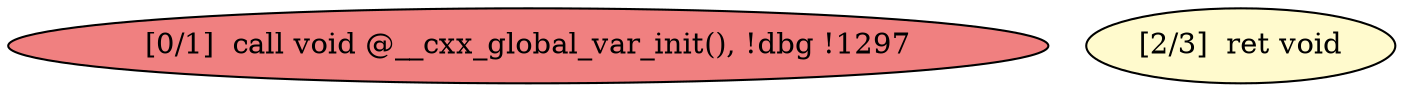 
digraph G {


node338 [fillcolor=lightcoral,label="[0/1]  call void @__cxx_global_var_init(), !dbg !1297",shape=ellipse,style=filled ]
node337 [fillcolor=lemonchiffon,label="[2/3]  ret void",shape=ellipse,style=filled ]



}
